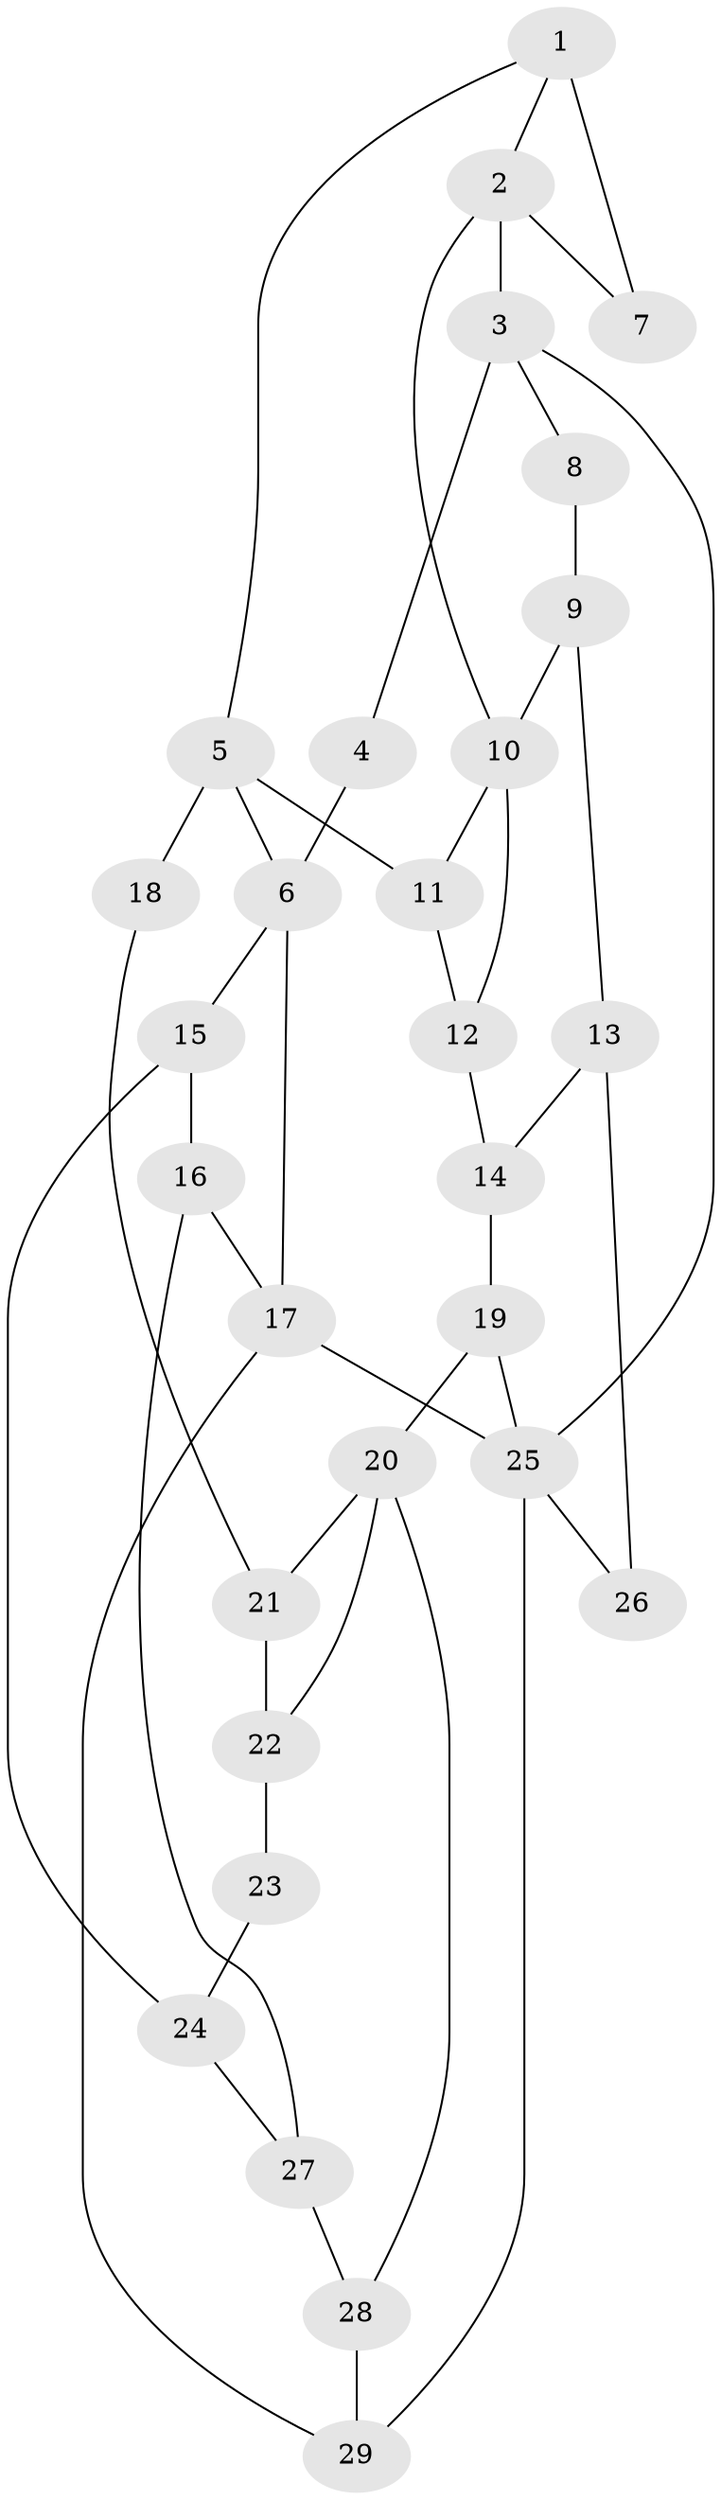// original degree distribution, {3: 0.07017543859649122, 4: 0.21052631578947367, 6: 0.22807017543859648, 5: 0.49122807017543857}
// Generated by graph-tools (version 1.1) at 2025/38/03/09/25 02:38:42]
// undirected, 29 vertices, 45 edges
graph export_dot {
graph [start="1"]
  node [color=gray90,style=filled];
  1;
  2;
  3;
  4;
  5;
  6;
  7;
  8;
  9;
  10;
  11;
  12;
  13;
  14;
  15;
  16;
  17;
  18;
  19;
  20;
  21;
  22;
  23;
  24;
  25;
  26;
  27;
  28;
  29;
  1 -- 2 [weight=1.0];
  1 -- 5 [weight=1.0];
  1 -- 7 [weight=2.0];
  2 -- 3 [weight=1.0];
  2 -- 7 [weight=1.0];
  2 -- 10 [weight=2.0];
  3 -- 4 [weight=1.0];
  3 -- 8 [weight=1.0];
  3 -- 25 [weight=1.0];
  4 -- 6 [weight=2.0];
  5 -- 6 [weight=2.0];
  5 -- 11 [weight=1.0];
  5 -- 18 [weight=2.0];
  6 -- 15 [weight=1.0];
  6 -- 17 [weight=2.0];
  8 -- 9 [weight=2.0];
  9 -- 10 [weight=2.0];
  9 -- 13 [weight=1.0];
  10 -- 11 [weight=1.0];
  10 -- 12 [weight=1.0];
  11 -- 12 [weight=1.0];
  12 -- 14 [weight=1.0];
  13 -- 14 [weight=1.0];
  13 -- 26 [weight=1.0];
  14 -- 19 [weight=1.0];
  15 -- 16 [weight=1.0];
  15 -- 24 [weight=1.0];
  16 -- 17 [weight=2.0];
  16 -- 27 [weight=1.0];
  17 -- 25 [weight=1.0];
  17 -- 29 [weight=1.0];
  18 -- 21 [weight=1.0];
  19 -- 20 [weight=2.0];
  19 -- 25 [weight=2.0];
  20 -- 21 [weight=1.0];
  20 -- 22 [weight=1.0];
  20 -- 28 [weight=1.0];
  21 -- 22 [weight=1.0];
  22 -- 23 [weight=1.0];
  23 -- 24 [weight=2.0];
  24 -- 27 [weight=1.0];
  25 -- 26 [weight=2.0];
  25 -- 29 [weight=1.0];
  27 -- 28 [weight=1.0];
  28 -- 29 [weight=1.0];
}
